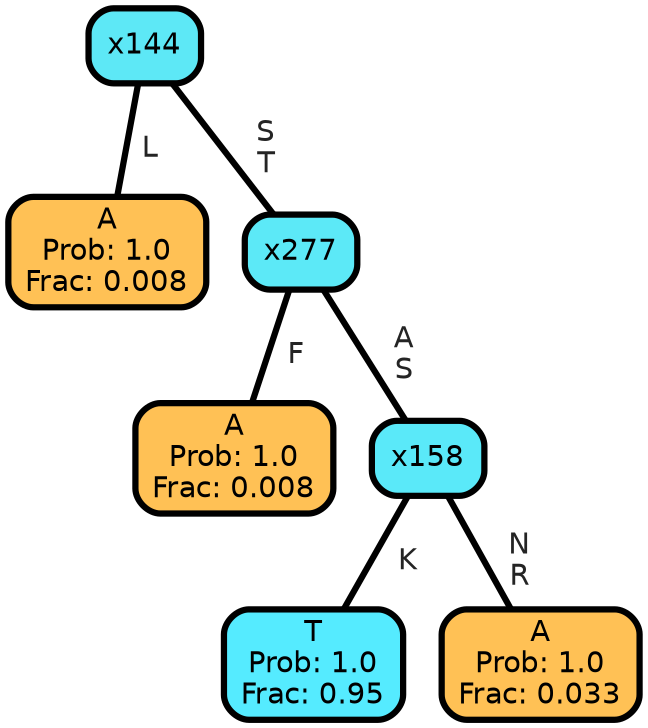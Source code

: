 graph Tree {
node [shape=box, style="filled, rounded",color="black",penwidth="3",fontcolor="black",                 fontname=helvetica] ;
graph [ranksep="0 equally", splines=straight,                 bgcolor=transparent, dpi=200] ;
edge [fontname=helvetica, fontweight=bold,fontcolor=grey14,color=black] ;
0 [label="A
Prob: 1.0
Frac: 0.008", fillcolor="#ffc155"] ;
1 [label="x144", fillcolor="#5de8f6"] ;
2 [label="A
Prob: 1.0
Frac: 0.008", fillcolor="#ffc155"] ;
3 [label="x277", fillcolor="#5ce9f7"] ;
4 [label="T
Prob: 1.0
Frac: 0.95", fillcolor="#55ebff"] ;
5 [label="x158", fillcolor="#5ae9f9"] ;
6 [label="A
Prob: 1.0
Frac: 0.033", fillcolor="#ffc155"] ;
1 -- 0 [label=" L",penwidth=3] ;
1 -- 3 [label=" S\n T",penwidth=3] ;
3 -- 2 [label=" F",penwidth=3] ;
3 -- 5 [label=" A\n S",penwidth=3] ;
5 -- 4 [label=" K",penwidth=3] ;
5 -- 6 [label=" N\n R",penwidth=3] ;
{rank = same;}}